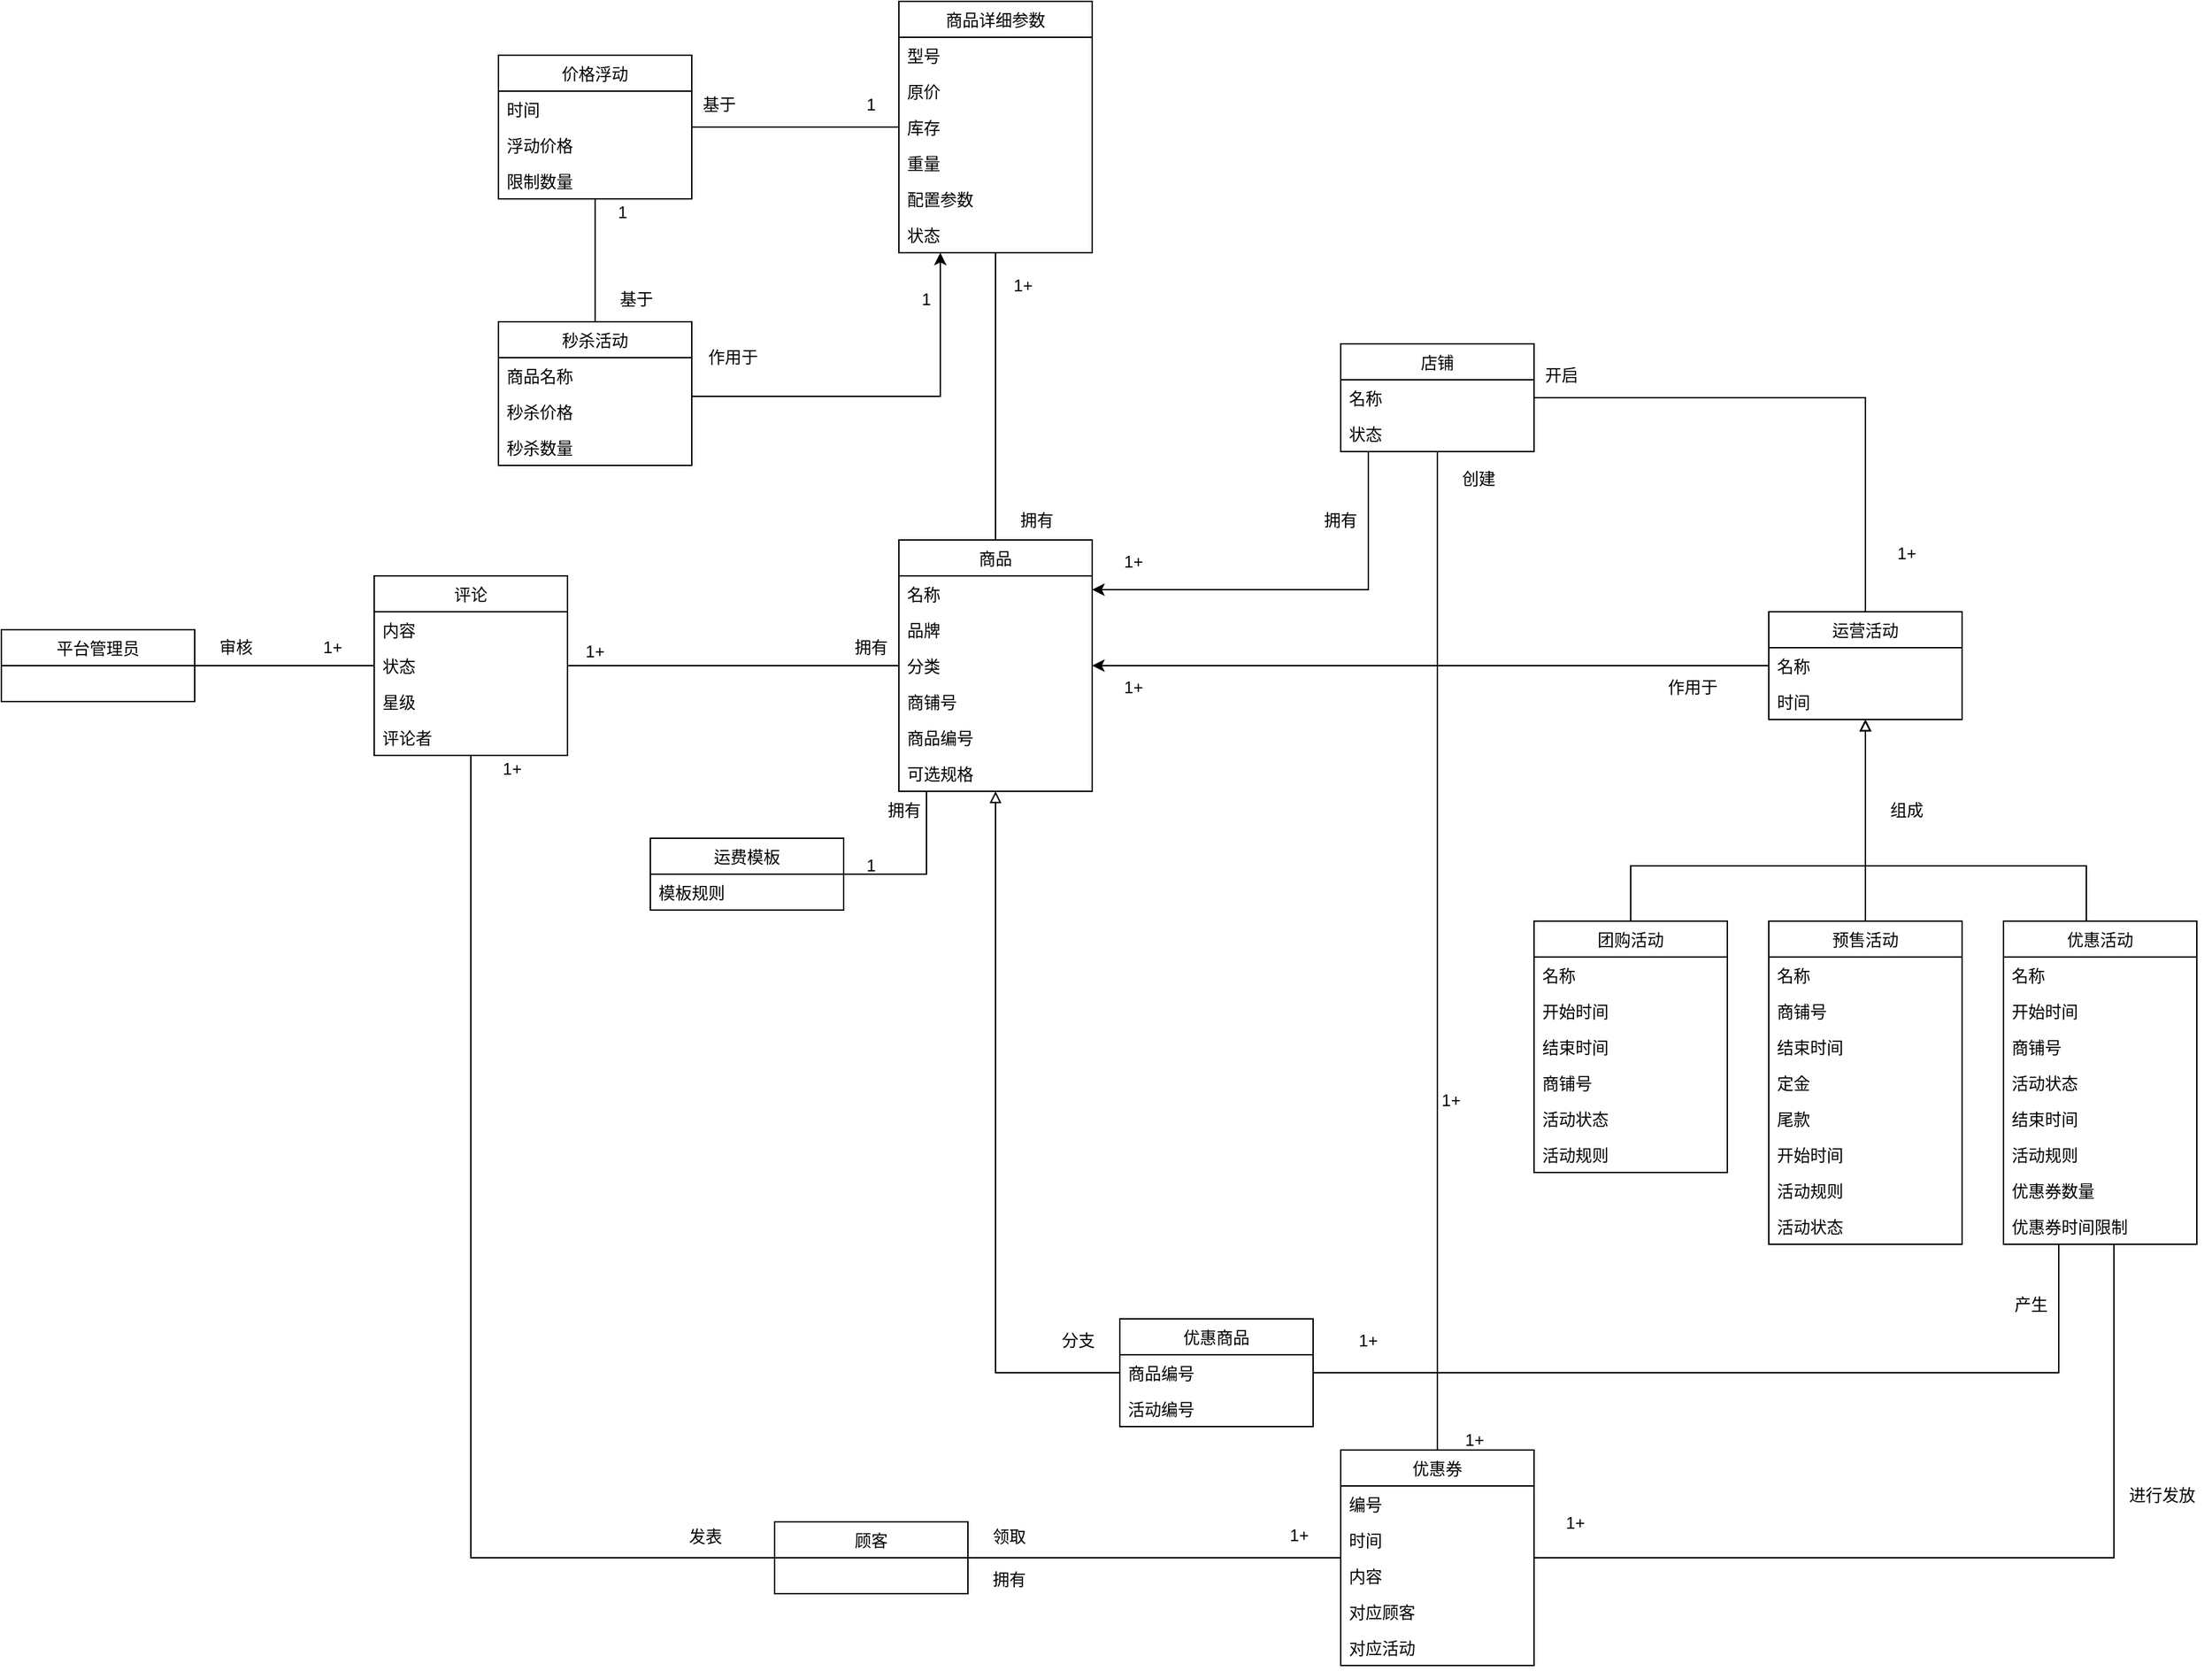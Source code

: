 <mxfile version="13.8.3" type="github">
  <diagram id="Hyj7W4tMx-UMT6bBvANF" name="Page-1">
    <mxGraphModel dx="1865" dy="1756" grid="1" gridSize="10" guides="1" tooltips="1" connect="1" arrows="1" fold="1" page="1" pageScale="1" pageWidth="827" pageHeight="1169" math="0" shadow="0">
      <root>
        <mxCell id="0" />
        <mxCell id="1" parent="0" />
        <mxCell id="1HhaxdWEDjV4tPeJ2EbO-12" style="edgeStyle=orthogonalEdgeStyle;rounded=0;orthogonalLoop=1;jettySize=auto;html=1;endArrow=none;endFill=0;" parent="1" source="1HhaxdWEDjV4tPeJ2EbO-1" target="1HhaxdWEDjV4tPeJ2EbO-7" edge="1">
          <mxGeometry relative="1" as="geometry" />
        </mxCell>
        <mxCell id="1HhaxdWEDjV4tPeJ2EbO-29" style="edgeStyle=orthogonalEdgeStyle;rounded=0;orthogonalLoop=1;jettySize=auto;html=1;endArrow=none;endFill=0;" parent="1" source="1HhaxdWEDjV4tPeJ2EbO-1" target="1HhaxdWEDjV4tPeJ2EbO-24" edge="1">
          <mxGeometry relative="1" as="geometry" />
        </mxCell>
        <mxCell id="1HhaxdWEDjV4tPeJ2EbO-1" value="商品" style="swimlane;fontStyle=0;childLayout=stackLayout;horizontal=1;startSize=26;fillColor=none;horizontalStack=0;resizeParent=1;resizeParentMax=0;resizeLast=0;collapsible=1;marginBottom=0;" parent="1" vertex="1">
          <mxGeometry x="390" y="264" width="140" height="182" as="geometry" />
        </mxCell>
        <mxCell id="1HhaxdWEDjV4tPeJ2EbO-2" value="名称" style="text;strokeColor=none;fillColor=none;align=left;verticalAlign=top;spacingLeft=4;spacingRight=4;overflow=hidden;rotatable=0;points=[[0,0.5],[1,0.5]];portConstraint=eastwest;" parent="1HhaxdWEDjV4tPeJ2EbO-1" vertex="1">
          <mxGeometry y="26" width="140" height="26" as="geometry" />
        </mxCell>
        <mxCell id="1HhaxdWEDjV4tPeJ2EbO-3" value="品牌" style="text;strokeColor=none;fillColor=none;align=left;verticalAlign=top;spacingLeft=4;spacingRight=4;overflow=hidden;rotatable=0;points=[[0,0.5],[1,0.5]];portConstraint=eastwest;" parent="1HhaxdWEDjV4tPeJ2EbO-1" vertex="1">
          <mxGeometry y="52" width="140" height="26" as="geometry" />
        </mxCell>
        <mxCell id="1HhaxdWEDjV4tPeJ2EbO-4" value="分类" style="text;strokeColor=none;fillColor=none;align=left;verticalAlign=top;spacingLeft=4;spacingRight=4;overflow=hidden;rotatable=0;points=[[0,0.5],[1,0.5]];portConstraint=eastwest;" parent="1HhaxdWEDjV4tPeJ2EbO-1" vertex="1">
          <mxGeometry y="78" width="140" height="26" as="geometry" />
        </mxCell>
        <mxCell id="1HhaxdWEDjV4tPeJ2EbO-5" value="商铺号" style="text;strokeColor=none;fillColor=none;align=left;verticalAlign=top;spacingLeft=4;spacingRight=4;overflow=hidden;rotatable=0;points=[[0,0.5],[1,0.5]];portConstraint=eastwest;" parent="1HhaxdWEDjV4tPeJ2EbO-1" vertex="1">
          <mxGeometry y="104" width="140" height="26" as="geometry" />
        </mxCell>
        <mxCell id="l0X0BXOzJNCWwiNawvcR-4" value="商品编号" style="text;strokeColor=none;fillColor=none;align=left;verticalAlign=top;spacingLeft=4;spacingRight=4;overflow=hidden;rotatable=0;points=[[0,0.5],[1,0.5]];portConstraint=eastwest;" vertex="1" parent="1HhaxdWEDjV4tPeJ2EbO-1">
          <mxGeometry y="130" width="140" height="26" as="geometry" />
        </mxCell>
        <mxCell id="l0X0BXOzJNCWwiNawvcR-5" value="可选规格" style="text;strokeColor=none;fillColor=none;align=left;verticalAlign=top;spacingLeft=4;spacingRight=4;overflow=hidden;rotatable=0;points=[[0,0.5],[1,0.5]];portConstraint=eastwest;" vertex="1" parent="1HhaxdWEDjV4tPeJ2EbO-1">
          <mxGeometry y="156" width="140" height="26" as="geometry" />
        </mxCell>
        <mxCell id="1HhaxdWEDjV4tPeJ2EbO-7" value="商品详细参数" style="swimlane;fontStyle=0;childLayout=stackLayout;horizontal=1;startSize=26;fillColor=none;horizontalStack=0;resizeParent=1;resizeParentMax=0;resizeLast=0;collapsible=1;marginBottom=0;" parent="1" vertex="1">
          <mxGeometry x="390" y="-126" width="140" height="182" as="geometry" />
        </mxCell>
        <mxCell id="1HhaxdWEDjV4tPeJ2EbO-8" value="型号" style="text;strokeColor=none;fillColor=none;align=left;verticalAlign=top;spacingLeft=4;spacingRight=4;overflow=hidden;rotatable=0;points=[[0,0.5],[1,0.5]];portConstraint=eastwest;" parent="1HhaxdWEDjV4tPeJ2EbO-7" vertex="1">
          <mxGeometry y="26" width="140" height="26" as="geometry" />
        </mxCell>
        <mxCell id="1HhaxdWEDjV4tPeJ2EbO-9" value="原价" style="text;strokeColor=none;fillColor=none;align=left;verticalAlign=top;spacingLeft=4;spacingRight=4;overflow=hidden;rotatable=0;points=[[0,0.5],[1,0.5]];portConstraint=eastwest;" parent="1HhaxdWEDjV4tPeJ2EbO-7" vertex="1">
          <mxGeometry y="52" width="140" height="26" as="geometry" />
        </mxCell>
        <mxCell id="1HhaxdWEDjV4tPeJ2EbO-10" value="库存" style="text;strokeColor=none;fillColor=none;align=left;verticalAlign=top;spacingLeft=4;spacingRight=4;overflow=hidden;rotatable=0;points=[[0,0.5],[1,0.5]];portConstraint=eastwest;" parent="1HhaxdWEDjV4tPeJ2EbO-7" vertex="1">
          <mxGeometry y="78" width="140" height="26" as="geometry" />
        </mxCell>
        <mxCell id="1HhaxdWEDjV4tPeJ2EbO-11" value="重量" style="text;strokeColor=none;fillColor=none;align=left;verticalAlign=top;spacingLeft=4;spacingRight=4;overflow=hidden;rotatable=0;points=[[0,0.5],[1,0.5]];portConstraint=eastwest;" parent="1HhaxdWEDjV4tPeJ2EbO-7" vertex="1">
          <mxGeometry y="104" width="140" height="26" as="geometry" />
        </mxCell>
        <mxCell id="l0X0BXOzJNCWwiNawvcR-42" value="配置参数" style="text;strokeColor=none;fillColor=none;align=left;verticalAlign=top;spacingLeft=4;spacingRight=4;overflow=hidden;rotatable=0;points=[[0,0.5],[1,0.5]];portConstraint=eastwest;" vertex="1" parent="1HhaxdWEDjV4tPeJ2EbO-7">
          <mxGeometry y="130" width="140" height="26" as="geometry" />
        </mxCell>
        <mxCell id="l0X0BXOzJNCWwiNawvcR-44" value="状态" style="text;strokeColor=none;fillColor=none;align=left;verticalAlign=top;spacingLeft=4;spacingRight=4;overflow=hidden;rotatable=0;points=[[0,0.5],[1,0.5]];portConstraint=eastwest;" vertex="1" parent="1HhaxdWEDjV4tPeJ2EbO-7">
          <mxGeometry y="156" width="140" height="26" as="geometry" />
        </mxCell>
        <mxCell id="1HhaxdWEDjV4tPeJ2EbO-14" value="1+" style="text;html=1;strokeColor=none;fillColor=none;align=center;verticalAlign=middle;whiteSpace=wrap;rounded=0;" parent="1" vertex="1">
          <mxGeometry x="460" y="70" width="40" height="20" as="geometry" />
        </mxCell>
        <mxCell id="1HhaxdWEDjV4tPeJ2EbO-15" value="拥有" style="text;html=1;strokeColor=none;fillColor=none;align=center;verticalAlign=middle;whiteSpace=wrap;rounded=0;" parent="1" vertex="1">
          <mxGeometry x="470" y="240" width="40" height="20" as="geometry" />
        </mxCell>
        <mxCell id="1HhaxdWEDjV4tPeJ2EbO-40" style="edgeStyle=orthogonalEdgeStyle;rounded=0;orthogonalLoop=1;jettySize=auto;html=1;endArrow=none;endFill=0;" parent="1" source="1HhaxdWEDjV4tPeJ2EbO-17" target="1HhaxdWEDjV4tPeJ2EbO-36" edge="1">
          <mxGeometry relative="1" as="geometry" />
        </mxCell>
        <mxCell id="1HhaxdWEDjV4tPeJ2EbO-96" style="edgeStyle=orthogonalEdgeStyle;rounded=0;orthogonalLoop=1;jettySize=auto;html=1;startArrow=none;startFill=0;endArrow=none;endFill=0;" parent="1" source="1HhaxdWEDjV4tPeJ2EbO-17" target="1HhaxdWEDjV4tPeJ2EbO-88" edge="1">
          <mxGeometry relative="1" as="geometry" />
        </mxCell>
        <mxCell id="l0X0BXOzJNCWwiNawvcR-7" style="edgeStyle=orthogonalEdgeStyle;rounded=0;orthogonalLoop=1;jettySize=auto;html=1;" edge="1" parent="1" source="1HhaxdWEDjV4tPeJ2EbO-17" target="1HhaxdWEDjV4tPeJ2EbO-1">
          <mxGeometry relative="1" as="geometry">
            <Array as="points">
              <mxPoint x="730" y="300" />
            </Array>
          </mxGeometry>
        </mxCell>
        <mxCell id="1HhaxdWEDjV4tPeJ2EbO-17" value="店铺" style="swimlane;fontStyle=0;childLayout=stackLayout;horizontal=1;startSize=26;fillColor=none;horizontalStack=0;resizeParent=1;resizeParentMax=0;resizeLast=0;collapsible=1;marginBottom=0;" parent="1" vertex="1">
          <mxGeometry x="710" y="122" width="140" height="78" as="geometry" />
        </mxCell>
        <mxCell id="1HhaxdWEDjV4tPeJ2EbO-46" value="名称" style="text;strokeColor=none;fillColor=none;align=left;verticalAlign=top;spacingLeft=4;spacingRight=4;overflow=hidden;rotatable=0;points=[[0,0.5],[1,0.5]];portConstraint=eastwest;" parent="1HhaxdWEDjV4tPeJ2EbO-17" vertex="1">
          <mxGeometry y="26" width="140" height="26" as="geometry" />
        </mxCell>
        <mxCell id="1HhaxdWEDjV4tPeJ2EbO-19" value="状态" style="text;strokeColor=none;fillColor=none;align=left;verticalAlign=top;spacingLeft=4;spacingRight=4;overflow=hidden;rotatable=0;points=[[0,0.5],[1,0.5]];portConstraint=eastwest;" parent="1HhaxdWEDjV4tPeJ2EbO-17" vertex="1">
          <mxGeometry y="52" width="140" height="26" as="geometry" />
        </mxCell>
        <mxCell id="1HhaxdWEDjV4tPeJ2EbO-22" value="1+" style="text;html=1;strokeColor=none;fillColor=none;align=center;verticalAlign=middle;whiteSpace=wrap;rounded=0;" parent="1" vertex="1">
          <mxGeometry x="540" y="270" width="40" height="20" as="geometry" />
        </mxCell>
        <mxCell id="1HhaxdWEDjV4tPeJ2EbO-23" value="拥有" style="text;html=1;strokeColor=none;fillColor=none;align=center;verticalAlign=middle;whiteSpace=wrap;rounded=0;" parent="1" vertex="1">
          <mxGeometry x="690" y="240" width="40" height="20" as="geometry" />
        </mxCell>
        <mxCell id="1HhaxdWEDjV4tPeJ2EbO-24" value="评论" style="swimlane;fontStyle=0;childLayout=stackLayout;horizontal=1;startSize=26;fillColor=none;horizontalStack=0;resizeParent=1;resizeParentMax=0;resizeLast=0;collapsible=1;marginBottom=0;" parent="1" vertex="1">
          <mxGeometry x="10" y="290" width="140" height="130" as="geometry" />
        </mxCell>
        <mxCell id="1HhaxdWEDjV4tPeJ2EbO-25" value="内容" style="text;strokeColor=none;fillColor=none;align=left;verticalAlign=top;spacingLeft=4;spacingRight=4;overflow=hidden;rotatable=0;points=[[0,0.5],[1,0.5]];portConstraint=eastwest;" parent="1HhaxdWEDjV4tPeJ2EbO-24" vertex="1">
          <mxGeometry y="26" width="140" height="26" as="geometry" />
        </mxCell>
        <mxCell id="1HhaxdWEDjV4tPeJ2EbO-26" value="状态" style="text;strokeColor=none;fillColor=none;align=left;verticalAlign=top;spacingLeft=4;spacingRight=4;overflow=hidden;rotatable=0;points=[[0,0.5],[1,0.5]];portConstraint=eastwest;" parent="1HhaxdWEDjV4tPeJ2EbO-24" vertex="1">
          <mxGeometry y="52" width="140" height="26" as="geometry" />
        </mxCell>
        <mxCell id="l0X0BXOzJNCWwiNawvcR-2" value="星级" style="text;strokeColor=none;fillColor=none;align=left;verticalAlign=top;spacingLeft=4;spacingRight=4;overflow=hidden;rotatable=0;points=[[0,0.5],[1,0.5]];portConstraint=eastwest;" vertex="1" parent="1HhaxdWEDjV4tPeJ2EbO-24">
          <mxGeometry y="78" width="140" height="26" as="geometry" />
        </mxCell>
        <mxCell id="1HhaxdWEDjV4tPeJ2EbO-27" value="评论者" style="text;strokeColor=none;fillColor=none;align=left;verticalAlign=top;spacingLeft=4;spacingRight=4;overflow=hidden;rotatable=0;points=[[0,0.5],[1,0.5]];portConstraint=eastwest;" parent="1HhaxdWEDjV4tPeJ2EbO-24" vertex="1">
          <mxGeometry y="104" width="140" height="26" as="geometry" />
        </mxCell>
        <mxCell id="1HhaxdWEDjV4tPeJ2EbO-30" value="1+" style="text;html=1;strokeColor=none;fillColor=none;align=center;verticalAlign=middle;whiteSpace=wrap;rounded=0;" parent="1" vertex="1">
          <mxGeometry x="150" y="335" width="40" height="20" as="geometry" />
        </mxCell>
        <mxCell id="1HhaxdWEDjV4tPeJ2EbO-31" value="拥有" style="text;html=1;strokeColor=none;fillColor=none;align=center;verticalAlign=middle;whiteSpace=wrap;rounded=0;" parent="1" vertex="1">
          <mxGeometry x="350" y="332" width="40" height="20" as="geometry" />
        </mxCell>
        <mxCell id="1HhaxdWEDjV4tPeJ2EbO-66" style="edgeStyle=orthogonalEdgeStyle;rounded=0;orthogonalLoop=1;jettySize=auto;html=1;startArrow=none;startFill=0;endArrow=none;endFill=0;" parent="1" source="1HhaxdWEDjV4tPeJ2EbO-32" target="1HhaxdWEDjV4tPeJ2EbO-7" edge="1">
          <mxGeometry relative="1" as="geometry" />
        </mxCell>
        <mxCell id="1HhaxdWEDjV4tPeJ2EbO-32" value="价格浮动" style="swimlane;fontStyle=0;childLayout=stackLayout;horizontal=1;startSize=26;fillColor=none;horizontalStack=0;resizeParent=1;resizeParentMax=0;resizeLast=0;collapsible=1;marginBottom=0;" parent="1" vertex="1">
          <mxGeometry x="100" y="-87" width="140" height="104" as="geometry" />
        </mxCell>
        <mxCell id="1HhaxdWEDjV4tPeJ2EbO-33" value="时间" style="text;strokeColor=none;fillColor=none;align=left;verticalAlign=top;spacingLeft=4;spacingRight=4;overflow=hidden;rotatable=0;points=[[0,0.5],[1,0.5]];portConstraint=eastwest;" parent="1HhaxdWEDjV4tPeJ2EbO-32" vertex="1">
          <mxGeometry y="26" width="140" height="26" as="geometry" />
        </mxCell>
        <mxCell id="1HhaxdWEDjV4tPeJ2EbO-34" value="浮动价格" style="text;strokeColor=none;fillColor=none;align=left;verticalAlign=top;spacingLeft=4;spacingRight=4;overflow=hidden;rotatable=0;points=[[0,0.5],[1,0.5]];portConstraint=eastwest;" parent="1HhaxdWEDjV4tPeJ2EbO-32" vertex="1">
          <mxGeometry y="52" width="140" height="26" as="geometry" />
        </mxCell>
        <mxCell id="1HhaxdWEDjV4tPeJ2EbO-35" value="限制数量" style="text;strokeColor=none;fillColor=none;align=left;verticalAlign=top;spacingLeft=4;spacingRight=4;overflow=hidden;rotatable=0;points=[[0,0.5],[1,0.5]];portConstraint=eastwest;" parent="1HhaxdWEDjV4tPeJ2EbO-32" vertex="1">
          <mxGeometry y="78" width="140" height="26" as="geometry" />
        </mxCell>
        <mxCell id="l0X0BXOzJNCWwiNawvcR-10" style="edgeStyle=orthogonalEdgeStyle;rounded=0;orthogonalLoop=1;jettySize=auto;html=1;" edge="1" parent="1" source="1HhaxdWEDjV4tPeJ2EbO-36" target="1HhaxdWEDjV4tPeJ2EbO-1">
          <mxGeometry relative="1" as="geometry" />
        </mxCell>
        <mxCell id="1HhaxdWEDjV4tPeJ2EbO-36" value="运营活动" style="swimlane;fontStyle=0;childLayout=stackLayout;horizontal=1;startSize=26;fillColor=none;horizontalStack=0;resizeParent=1;resizeParentMax=0;resizeLast=0;collapsible=1;marginBottom=0;" parent="1" vertex="1">
          <mxGeometry x="1020" y="316" width="140" height="78" as="geometry" />
        </mxCell>
        <mxCell id="1HhaxdWEDjV4tPeJ2EbO-47" value="名称" style="text;strokeColor=none;fillColor=none;align=left;verticalAlign=top;spacingLeft=4;spacingRight=4;overflow=hidden;rotatable=0;points=[[0,0.5],[1,0.5]];portConstraint=eastwest;" parent="1HhaxdWEDjV4tPeJ2EbO-36" vertex="1">
          <mxGeometry y="26" width="140" height="26" as="geometry" />
        </mxCell>
        <mxCell id="1HhaxdWEDjV4tPeJ2EbO-18" value="时间" style="text;strokeColor=none;fillColor=none;align=left;verticalAlign=top;spacingLeft=4;spacingRight=4;overflow=hidden;rotatable=0;points=[[0,0.5],[1,0.5]];portConstraint=eastwest;" parent="1HhaxdWEDjV4tPeJ2EbO-36" vertex="1">
          <mxGeometry y="52" width="140" height="26" as="geometry" />
        </mxCell>
        <mxCell id="1HhaxdWEDjV4tPeJ2EbO-41" value="1+" style="text;html=1;strokeColor=none;fillColor=none;align=center;verticalAlign=middle;whiteSpace=wrap;rounded=0;" parent="1" vertex="1">
          <mxGeometry x="1100" y="264" width="40" height="20" as="geometry" />
        </mxCell>
        <mxCell id="1HhaxdWEDjV4tPeJ2EbO-42" value="开启" style="text;html=1;strokeColor=none;fillColor=none;align=center;verticalAlign=middle;whiteSpace=wrap;rounded=0;" parent="1" vertex="1">
          <mxGeometry x="850" y="135" width="40" height="20" as="geometry" />
        </mxCell>
        <mxCell id="1HhaxdWEDjV4tPeJ2EbO-52" style="edgeStyle=orthogonalEdgeStyle;rounded=0;orthogonalLoop=1;jettySize=auto;html=1;endArrow=block;endFill=0;startArrow=none;startFill=0;" parent="1" source="1HhaxdWEDjV4tPeJ2EbO-48" target="1HhaxdWEDjV4tPeJ2EbO-36" edge="1">
          <mxGeometry relative="1" as="geometry">
            <Array as="points">
              <mxPoint x="920" y="500" />
              <mxPoint x="1090" y="500" />
            </Array>
          </mxGeometry>
        </mxCell>
        <mxCell id="1HhaxdWEDjV4tPeJ2EbO-48" value="团购活动" style="swimlane;fontStyle=0;childLayout=stackLayout;horizontal=1;startSize=26;fillColor=none;horizontalStack=0;resizeParent=1;resizeParentMax=0;resizeLast=0;collapsible=1;marginBottom=0;" parent="1" vertex="1">
          <mxGeometry x="850" y="540" width="140" height="182" as="geometry" />
        </mxCell>
        <mxCell id="1HhaxdWEDjV4tPeJ2EbO-50" value="名称" style="text;strokeColor=none;fillColor=none;align=left;verticalAlign=top;spacingLeft=4;spacingRight=4;overflow=hidden;rotatable=0;points=[[0,0.5],[1,0.5]];portConstraint=eastwest;" parent="1HhaxdWEDjV4tPeJ2EbO-48" vertex="1">
          <mxGeometry y="26" width="140" height="26" as="geometry" />
        </mxCell>
        <mxCell id="1HhaxdWEDjV4tPeJ2EbO-49" value="开始时间" style="text;strokeColor=none;fillColor=none;align=left;verticalAlign=top;spacingLeft=4;spacingRight=4;overflow=hidden;rotatable=0;points=[[0,0.5],[1,0.5]];portConstraint=eastwest;" parent="1HhaxdWEDjV4tPeJ2EbO-48" vertex="1">
          <mxGeometry y="52" width="140" height="26" as="geometry" />
        </mxCell>
        <mxCell id="l0X0BXOzJNCWwiNawvcR-11" value="结束时间" style="text;strokeColor=none;fillColor=none;align=left;verticalAlign=top;spacingLeft=4;spacingRight=4;overflow=hidden;rotatable=0;points=[[0,0.5],[1,0.5]];portConstraint=eastwest;" vertex="1" parent="1HhaxdWEDjV4tPeJ2EbO-48">
          <mxGeometry y="78" width="140" height="26" as="geometry" />
        </mxCell>
        <mxCell id="l0X0BXOzJNCWwiNawvcR-12" value="商铺号" style="text;strokeColor=none;fillColor=none;align=left;verticalAlign=top;spacingLeft=4;spacingRight=4;overflow=hidden;rotatable=0;points=[[0,0.5],[1,0.5]];portConstraint=eastwest;" vertex="1" parent="1HhaxdWEDjV4tPeJ2EbO-48">
          <mxGeometry y="104" width="140" height="26" as="geometry" />
        </mxCell>
        <mxCell id="l0X0BXOzJNCWwiNawvcR-33" value="活动状态" style="text;strokeColor=none;fillColor=none;align=left;verticalAlign=top;spacingLeft=4;spacingRight=4;overflow=hidden;rotatable=0;points=[[0,0.5],[1,0.5]];portConstraint=eastwest;" vertex="1" parent="1HhaxdWEDjV4tPeJ2EbO-48">
          <mxGeometry y="130" width="140" height="26" as="geometry" />
        </mxCell>
        <mxCell id="l0X0BXOzJNCWwiNawvcR-37" value="活动规则" style="text;strokeColor=none;fillColor=none;align=left;verticalAlign=top;spacingLeft=4;spacingRight=4;overflow=hidden;rotatable=0;points=[[0,0.5],[1,0.5]];portConstraint=eastwest;" vertex="1" parent="1HhaxdWEDjV4tPeJ2EbO-48">
          <mxGeometry y="156" width="140" height="26" as="geometry" />
        </mxCell>
        <mxCell id="1HhaxdWEDjV4tPeJ2EbO-59" style="edgeStyle=orthogonalEdgeStyle;rounded=0;orthogonalLoop=1;jettySize=auto;html=1;startArrow=none;startFill=0;endArrow=block;endFill=0;" parent="1" source="1HhaxdWEDjV4tPeJ2EbO-53" target="1HhaxdWEDjV4tPeJ2EbO-36" edge="1">
          <mxGeometry relative="1" as="geometry" />
        </mxCell>
        <mxCell id="1HhaxdWEDjV4tPeJ2EbO-53" value="预售活动" style="swimlane;fontStyle=0;childLayout=stackLayout;horizontal=1;startSize=26;fillColor=none;horizontalStack=0;resizeParent=1;resizeParentMax=0;resizeLast=0;collapsible=1;marginBottom=0;" parent="1" vertex="1">
          <mxGeometry x="1020" y="540" width="140" height="234" as="geometry" />
        </mxCell>
        <mxCell id="1HhaxdWEDjV4tPeJ2EbO-54" value="名称" style="text;strokeColor=none;fillColor=none;align=left;verticalAlign=top;spacingLeft=4;spacingRight=4;overflow=hidden;rotatable=0;points=[[0,0.5],[1,0.5]];portConstraint=eastwest;" parent="1HhaxdWEDjV4tPeJ2EbO-53" vertex="1">
          <mxGeometry y="26" width="140" height="26" as="geometry" />
        </mxCell>
        <mxCell id="l0X0BXOzJNCWwiNawvcR-25" value="商铺号" style="text;strokeColor=none;fillColor=none;align=left;verticalAlign=top;spacingLeft=4;spacingRight=4;overflow=hidden;rotatable=0;points=[[0,0.5],[1,0.5]];portConstraint=eastwest;" vertex="1" parent="1HhaxdWEDjV4tPeJ2EbO-53">
          <mxGeometry y="52" width="140" height="26" as="geometry" />
        </mxCell>
        <mxCell id="l0X0BXOzJNCWwiNawvcR-24" value="结束时间" style="text;strokeColor=none;fillColor=none;align=left;verticalAlign=top;spacingLeft=4;spacingRight=4;overflow=hidden;rotatable=0;points=[[0,0.5],[1,0.5]];portConstraint=eastwest;" vertex="1" parent="1HhaxdWEDjV4tPeJ2EbO-53">
          <mxGeometry y="78" width="140" height="26" as="geometry" />
        </mxCell>
        <mxCell id="l0X0BXOzJNCWwiNawvcR-58" value="定金" style="text;strokeColor=none;fillColor=none;align=left;verticalAlign=top;spacingLeft=4;spacingRight=4;overflow=hidden;rotatable=0;points=[[0,0.5],[1,0.5]];portConstraint=eastwest;" vertex="1" parent="1HhaxdWEDjV4tPeJ2EbO-53">
          <mxGeometry y="104" width="140" height="26" as="geometry" />
        </mxCell>
        <mxCell id="l0X0BXOzJNCWwiNawvcR-62" value="尾款" style="text;strokeColor=none;fillColor=none;align=left;verticalAlign=top;spacingLeft=4;spacingRight=4;overflow=hidden;rotatable=0;points=[[0,0.5],[1,0.5]];portConstraint=eastwest;" vertex="1" parent="1HhaxdWEDjV4tPeJ2EbO-53">
          <mxGeometry y="130" width="140" height="26" as="geometry" />
        </mxCell>
        <mxCell id="l0X0BXOzJNCWwiNawvcR-23" value="开始时间" style="text;strokeColor=none;fillColor=none;align=left;verticalAlign=top;spacingLeft=4;spacingRight=4;overflow=hidden;rotatable=0;points=[[0,0.5],[1,0.5]];portConstraint=eastwest;" vertex="1" parent="1HhaxdWEDjV4tPeJ2EbO-53">
          <mxGeometry y="156" width="140" height="26" as="geometry" />
        </mxCell>
        <mxCell id="l0X0BXOzJNCWwiNawvcR-39" value="活动规则" style="text;strokeColor=none;fillColor=none;align=left;verticalAlign=top;spacingLeft=4;spacingRight=4;overflow=hidden;rotatable=0;points=[[0,0.5],[1,0.5]];portConstraint=eastwest;" vertex="1" parent="1HhaxdWEDjV4tPeJ2EbO-53">
          <mxGeometry y="182" width="140" height="26" as="geometry" />
        </mxCell>
        <mxCell id="l0X0BXOzJNCWwiNawvcR-31" value="活动状态" style="text;strokeColor=none;fillColor=none;align=left;verticalAlign=top;spacingLeft=4;spacingRight=4;overflow=hidden;rotatable=0;points=[[0,0.5],[1,0.5]];portConstraint=eastwest;" vertex="1" parent="1HhaxdWEDjV4tPeJ2EbO-53">
          <mxGeometry y="208" width="140" height="26" as="geometry" />
        </mxCell>
        <mxCell id="1HhaxdWEDjV4tPeJ2EbO-60" style="edgeStyle=orthogonalEdgeStyle;rounded=0;orthogonalLoop=1;jettySize=auto;html=1;startArrow=none;startFill=0;endArrow=block;endFill=0;" parent="1" source="1HhaxdWEDjV4tPeJ2EbO-56" target="1HhaxdWEDjV4tPeJ2EbO-36" edge="1">
          <mxGeometry relative="1" as="geometry">
            <Array as="points">
              <mxPoint x="1250" y="500" />
              <mxPoint x="1090" y="500" />
            </Array>
          </mxGeometry>
        </mxCell>
        <mxCell id="l0X0BXOzJNCWwiNawvcR-53" style="edgeStyle=orthogonalEdgeStyle;rounded=0;orthogonalLoop=1;jettySize=auto;html=1;endArrow=none;endFill=0;startArrow=none;startFill=0;" edge="1" parent="1" source="1HhaxdWEDjV4tPeJ2EbO-56" target="l0X0BXOzJNCWwiNawvcR-45">
          <mxGeometry relative="1" as="geometry">
            <Array as="points">
              <mxPoint x="1230" y="867" />
            </Array>
          </mxGeometry>
        </mxCell>
        <mxCell id="l0X0BXOzJNCWwiNawvcR-59" style="edgeStyle=orthogonalEdgeStyle;rounded=0;orthogonalLoop=1;jettySize=auto;html=1;startArrow=none;startFill=0;endArrow=none;endFill=0;" edge="1" parent="1" source="1HhaxdWEDjV4tPeJ2EbO-56" target="1HhaxdWEDjV4tPeJ2EbO-88">
          <mxGeometry relative="1" as="geometry">
            <Array as="points">
              <mxPoint x="1270" y="1001" />
            </Array>
          </mxGeometry>
        </mxCell>
        <mxCell id="1HhaxdWEDjV4tPeJ2EbO-56" value="优惠活动" style="swimlane;fontStyle=0;childLayout=stackLayout;horizontal=1;startSize=26;fillColor=none;horizontalStack=0;resizeParent=1;resizeParentMax=0;resizeLast=0;collapsible=1;marginBottom=0;" parent="1" vertex="1">
          <mxGeometry x="1190" y="540" width="140" height="234" as="geometry" />
        </mxCell>
        <mxCell id="1HhaxdWEDjV4tPeJ2EbO-57" value="名称" style="text;strokeColor=none;fillColor=none;align=left;verticalAlign=top;spacingLeft=4;spacingRight=4;overflow=hidden;rotatable=0;points=[[0,0.5],[1,0.5]];portConstraint=eastwest;" parent="1HhaxdWEDjV4tPeJ2EbO-56" vertex="1">
          <mxGeometry y="26" width="140" height="26" as="geometry" />
        </mxCell>
        <mxCell id="l0X0BXOzJNCWwiNawvcR-26" value="开始时间" style="text;strokeColor=none;fillColor=none;align=left;verticalAlign=top;spacingLeft=4;spacingRight=4;overflow=hidden;rotatable=0;points=[[0,0.5],[1,0.5]];portConstraint=eastwest;" vertex="1" parent="1HhaxdWEDjV4tPeJ2EbO-56">
          <mxGeometry y="52" width="140" height="26" as="geometry" />
        </mxCell>
        <mxCell id="l0X0BXOzJNCWwiNawvcR-28" value="商铺号" style="text;strokeColor=none;fillColor=none;align=left;verticalAlign=top;spacingLeft=4;spacingRight=4;overflow=hidden;rotatable=0;points=[[0,0.5],[1,0.5]];portConstraint=eastwest;" vertex="1" parent="1HhaxdWEDjV4tPeJ2EbO-56">
          <mxGeometry y="78" width="140" height="26" as="geometry" />
        </mxCell>
        <mxCell id="l0X0BXOzJNCWwiNawvcR-34" value="活动状态" style="text;strokeColor=none;fillColor=none;align=left;verticalAlign=top;spacingLeft=4;spacingRight=4;overflow=hidden;rotatable=0;points=[[0,0.5],[1,0.5]];portConstraint=eastwest;" vertex="1" parent="1HhaxdWEDjV4tPeJ2EbO-56">
          <mxGeometry y="104" width="140" height="26" as="geometry" />
        </mxCell>
        <mxCell id="l0X0BXOzJNCWwiNawvcR-27" value="结束时间" style="text;strokeColor=none;fillColor=none;align=left;verticalAlign=top;spacingLeft=4;spacingRight=4;overflow=hidden;rotatable=0;points=[[0,0.5],[1,0.5]];portConstraint=eastwest;" vertex="1" parent="1HhaxdWEDjV4tPeJ2EbO-56">
          <mxGeometry y="130" width="140" height="26" as="geometry" />
        </mxCell>
        <mxCell id="l0X0BXOzJNCWwiNawvcR-38" value="活动规则" style="text;strokeColor=none;fillColor=none;align=left;verticalAlign=top;spacingLeft=4;spacingRight=4;overflow=hidden;rotatable=0;points=[[0,0.5],[1,0.5]];portConstraint=eastwest;" vertex="1" parent="1HhaxdWEDjV4tPeJ2EbO-56">
          <mxGeometry y="156" width="140" height="26" as="geometry" />
        </mxCell>
        <mxCell id="l0X0BXOzJNCWwiNawvcR-35" value="优惠券数量" style="text;strokeColor=none;fillColor=none;align=left;verticalAlign=top;spacingLeft=4;spacingRight=4;overflow=hidden;rotatable=0;points=[[0,0.5],[1,0.5]];portConstraint=eastwest;" vertex="1" parent="1HhaxdWEDjV4tPeJ2EbO-56">
          <mxGeometry y="182" width="140" height="26" as="geometry" />
        </mxCell>
        <mxCell id="l0X0BXOzJNCWwiNawvcR-36" value="优惠券时间限制" style="text;strokeColor=none;fillColor=none;align=left;verticalAlign=top;spacingLeft=4;spacingRight=4;overflow=hidden;rotatable=0;points=[[0,0.5],[1,0.5]];portConstraint=eastwest;" vertex="1" parent="1HhaxdWEDjV4tPeJ2EbO-56">
          <mxGeometry y="208" width="140" height="26" as="geometry" />
        </mxCell>
        <mxCell id="1HhaxdWEDjV4tPeJ2EbO-62" value="组成" style="text;html=1;strokeColor=none;fillColor=none;align=center;verticalAlign=middle;whiteSpace=wrap;rounded=0;" parent="1" vertex="1">
          <mxGeometry x="1100" y="450" width="40" height="20" as="geometry" />
        </mxCell>
        <mxCell id="1HhaxdWEDjV4tPeJ2EbO-64" value="1+" style="text;html=1;strokeColor=none;fillColor=none;align=center;verticalAlign=middle;whiteSpace=wrap;rounded=0;" parent="1" vertex="1">
          <mxGeometry x="540" y="361" width="40" height="20" as="geometry" />
        </mxCell>
        <mxCell id="1HhaxdWEDjV4tPeJ2EbO-65" value="作用于" style="text;html=1;strokeColor=none;fillColor=none;align=center;verticalAlign=middle;whiteSpace=wrap;rounded=0;" parent="1" vertex="1">
          <mxGeometry x="940" y="361" width="50" height="20" as="geometry" />
        </mxCell>
        <mxCell id="1HhaxdWEDjV4tPeJ2EbO-67" value="1" style="text;html=1;strokeColor=none;fillColor=none;align=center;verticalAlign=middle;whiteSpace=wrap;rounded=0;" parent="1" vertex="1">
          <mxGeometry x="350" y="-61" width="40" height="20" as="geometry" />
        </mxCell>
        <mxCell id="1HhaxdWEDjV4tPeJ2EbO-68" value="基于" style="text;html=1;strokeColor=none;fillColor=none;align=center;verticalAlign=middle;whiteSpace=wrap;rounded=0;" parent="1" vertex="1">
          <mxGeometry x="240" y="-61" width="40" height="20" as="geometry" />
        </mxCell>
        <mxCell id="1HhaxdWEDjV4tPeJ2EbO-74" style="edgeStyle=orthogonalEdgeStyle;rounded=0;orthogonalLoop=1;jettySize=auto;html=1;startArrow=none;startFill=0;endArrow=none;endFill=0;" parent="1" source="1HhaxdWEDjV4tPeJ2EbO-69" target="1HhaxdWEDjV4tPeJ2EbO-32" edge="1">
          <mxGeometry relative="1" as="geometry" />
        </mxCell>
        <mxCell id="1HhaxdWEDjV4tPeJ2EbO-69" value="秒杀活动" style="swimlane;fontStyle=0;childLayout=stackLayout;horizontal=1;startSize=26;fillColor=none;horizontalStack=0;resizeParent=1;resizeParentMax=0;resizeLast=0;collapsible=1;marginBottom=0;" parent="1" vertex="1">
          <mxGeometry x="100" y="106" width="140" height="104" as="geometry" />
        </mxCell>
        <mxCell id="1HhaxdWEDjV4tPeJ2EbO-72" value="商品名称" style="text;strokeColor=none;fillColor=none;align=left;verticalAlign=top;spacingLeft=4;spacingRight=4;overflow=hidden;rotatable=0;points=[[0,0.5],[1,0.5]];portConstraint=eastwest;" parent="1HhaxdWEDjV4tPeJ2EbO-69" vertex="1">
          <mxGeometry y="26" width="140" height="26" as="geometry" />
        </mxCell>
        <mxCell id="1HhaxdWEDjV4tPeJ2EbO-73" value="秒杀价格" style="text;strokeColor=none;fillColor=none;align=left;verticalAlign=top;spacingLeft=4;spacingRight=4;overflow=hidden;rotatable=0;points=[[0,0.5],[1,0.5]];portConstraint=eastwest;" parent="1HhaxdWEDjV4tPeJ2EbO-69" vertex="1">
          <mxGeometry y="52" width="140" height="26" as="geometry" />
        </mxCell>
        <mxCell id="l0X0BXOzJNCWwiNawvcR-3" value="秒杀数量" style="text;strokeColor=none;fillColor=none;align=left;verticalAlign=top;spacingLeft=4;spacingRight=4;overflow=hidden;rotatable=0;points=[[0,0.5],[1,0.5]];portConstraint=eastwest;" vertex="1" parent="1HhaxdWEDjV4tPeJ2EbO-69">
          <mxGeometry y="78" width="140" height="26" as="geometry" />
        </mxCell>
        <mxCell id="1HhaxdWEDjV4tPeJ2EbO-75" value="1" style="text;html=1;strokeColor=none;fillColor=none;align=center;verticalAlign=middle;whiteSpace=wrap;rounded=0;" parent="1" vertex="1">
          <mxGeometry x="170" y="17" width="40" height="20" as="geometry" />
        </mxCell>
        <mxCell id="1HhaxdWEDjV4tPeJ2EbO-76" value="基于" style="text;html=1;strokeColor=none;fillColor=none;align=center;verticalAlign=middle;whiteSpace=wrap;rounded=0;" parent="1" vertex="1">
          <mxGeometry x="180" y="80" width="40" height="20" as="geometry" />
        </mxCell>
        <mxCell id="1HhaxdWEDjV4tPeJ2EbO-78" value="1" style="text;html=1;strokeColor=none;fillColor=none;align=center;verticalAlign=middle;whiteSpace=wrap;rounded=0;" parent="1" vertex="1">
          <mxGeometry x="390" y="80" width="40" height="20" as="geometry" />
        </mxCell>
        <mxCell id="1HhaxdWEDjV4tPeJ2EbO-79" value="作用于" style="text;html=1;strokeColor=none;fillColor=none;align=center;verticalAlign=middle;whiteSpace=wrap;rounded=0;" parent="1" vertex="1">
          <mxGeometry x="250" y="122" width="40" height="20" as="geometry" />
        </mxCell>
        <mxCell id="1HhaxdWEDjV4tPeJ2EbO-84" style="edgeStyle=orthogonalEdgeStyle;rounded=0;orthogonalLoop=1;jettySize=auto;html=1;startArrow=none;startFill=0;endArrow=none;endFill=0;" parent="1" source="1HhaxdWEDjV4tPeJ2EbO-80" target="1HhaxdWEDjV4tPeJ2EbO-1" edge="1">
          <mxGeometry relative="1" as="geometry">
            <Array as="points">
              <mxPoint x="410" y="450" />
              <mxPoint x="410" y="450" />
            </Array>
          </mxGeometry>
        </mxCell>
        <mxCell id="1HhaxdWEDjV4tPeJ2EbO-80" value="运费模板" style="swimlane;fontStyle=0;childLayout=stackLayout;horizontal=1;startSize=26;fillColor=none;horizontalStack=0;resizeParent=1;resizeParentMax=0;resizeLast=0;collapsible=1;marginBottom=0;" parent="1" vertex="1">
          <mxGeometry x="210" y="480" width="140" height="52" as="geometry" />
        </mxCell>
        <mxCell id="1HhaxdWEDjV4tPeJ2EbO-82" value="模板规则" style="text;strokeColor=none;fillColor=none;align=left;verticalAlign=top;spacingLeft=4;spacingRight=4;overflow=hidden;rotatable=0;points=[[0,0.5],[1,0.5]];portConstraint=eastwest;" parent="1HhaxdWEDjV4tPeJ2EbO-80" vertex="1">
          <mxGeometry y="26" width="140" height="26" as="geometry" />
        </mxCell>
        <mxCell id="1HhaxdWEDjV4tPeJ2EbO-85" value="1" style="text;html=1;strokeColor=none;fillColor=none;align=center;verticalAlign=middle;whiteSpace=wrap;rounded=0;" parent="1" vertex="1">
          <mxGeometry x="350" y="490" width="40" height="20" as="geometry" />
        </mxCell>
        <mxCell id="1HhaxdWEDjV4tPeJ2EbO-86" value="拥有" style="text;html=1;strokeColor=none;fillColor=none;align=center;verticalAlign=middle;whiteSpace=wrap;rounded=0;" parent="1" vertex="1">
          <mxGeometry x="374" y="450" width="40" height="20" as="geometry" />
        </mxCell>
        <mxCell id="1HhaxdWEDjV4tPeJ2EbO-88" value="优惠券" style="swimlane;fontStyle=0;childLayout=stackLayout;horizontal=1;startSize=26;fillColor=none;horizontalStack=0;resizeParent=1;resizeParentMax=0;resizeLast=0;collapsible=1;marginBottom=0;" parent="1" vertex="1">
          <mxGeometry x="710" y="923" width="140" height="156" as="geometry" />
        </mxCell>
        <mxCell id="1HhaxdWEDjV4tPeJ2EbO-89" value="编号" style="text;strokeColor=none;fillColor=none;align=left;verticalAlign=top;spacingLeft=4;spacingRight=4;overflow=hidden;rotatable=0;points=[[0,0.5],[1,0.5]];portConstraint=eastwest;" parent="1HhaxdWEDjV4tPeJ2EbO-88" vertex="1">
          <mxGeometry y="26" width="140" height="26" as="geometry" />
        </mxCell>
        <mxCell id="1HhaxdWEDjV4tPeJ2EbO-91" value="时间" style="text;strokeColor=none;fillColor=none;align=left;verticalAlign=top;spacingLeft=4;spacingRight=4;overflow=hidden;rotatable=0;points=[[0,0.5],[1,0.5]];portConstraint=eastwest;" parent="1HhaxdWEDjV4tPeJ2EbO-88" vertex="1">
          <mxGeometry y="52" width="140" height="26" as="geometry" />
        </mxCell>
        <mxCell id="1HhaxdWEDjV4tPeJ2EbO-92" value="内容" style="text;strokeColor=none;fillColor=none;align=left;verticalAlign=top;spacingLeft=4;spacingRight=4;overflow=hidden;rotatable=0;points=[[0,0.5],[1,0.5]];portConstraint=eastwest;" parent="1HhaxdWEDjV4tPeJ2EbO-88" vertex="1">
          <mxGeometry y="78" width="140" height="26" as="geometry" />
        </mxCell>
        <mxCell id="l0X0BXOzJNCWwiNawvcR-41" value="对应顾客" style="text;strokeColor=none;fillColor=none;align=left;verticalAlign=top;spacingLeft=4;spacingRight=4;overflow=hidden;rotatable=0;points=[[0,0.5],[1,0.5]];portConstraint=eastwest;" vertex="1" parent="1HhaxdWEDjV4tPeJ2EbO-88">
          <mxGeometry y="104" width="140" height="26" as="geometry" />
        </mxCell>
        <mxCell id="1HhaxdWEDjV4tPeJ2EbO-90" value="对应活动" style="text;strokeColor=none;fillColor=none;align=left;verticalAlign=top;spacingLeft=4;spacingRight=4;overflow=hidden;rotatable=0;points=[[0,0.5],[1,0.5]];portConstraint=eastwest;" parent="1HhaxdWEDjV4tPeJ2EbO-88" vertex="1">
          <mxGeometry y="130" width="140" height="26" as="geometry" />
        </mxCell>
        <mxCell id="1HhaxdWEDjV4tPeJ2EbO-94" value="1+" style="text;html=1;strokeColor=none;fillColor=none;align=center;verticalAlign=middle;whiteSpace=wrap;rounded=0;" parent="1" vertex="1">
          <mxGeometry x="860" y="966" width="40" height="20" as="geometry" />
        </mxCell>
        <mxCell id="1HhaxdWEDjV4tPeJ2EbO-95" value="进行发放" style="text;html=1;strokeColor=none;fillColor=none;align=center;verticalAlign=middle;whiteSpace=wrap;rounded=0;" parent="1" vertex="1">
          <mxGeometry x="1270" y="946" width="70" height="20" as="geometry" />
        </mxCell>
        <mxCell id="1HhaxdWEDjV4tPeJ2EbO-97" value="1+" style="text;html=1;strokeColor=none;fillColor=none;align=center;verticalAlign=middle;whiteSpace=wrap;rounded=0;" parent="1" vertex="1">
          <mxGeometry x="787" y="906" width="40" height="20" as="geometry" />
        </mxCell>
        <mxCell id="1HhaxdWEDjV4tPeJ2EbO-98" value="创建" style="text;html=1;strokeColor=none;fillColor=none;align=center;verticalAlign=middle;whiteSpace=wrap;rounded=0;" parent="1" vertex="1">
          <mxGeometry x="790" y="210" width="40" height="20" as="geometry" />
        </mxCell>
        <mxCell id="1HhaxdWEDjV4tPeJ2EbO-103" style="edgeStyle=orthogonalEdgeStyle;rounded=0;orthogonalLoop=1;jettySize=auto;html=1;startArrow=none;startFill=0;endArrow=none;endFill=0;" parent="1" source="1HhaxdWEDjV4tPeJ2EbO-99" target="1HhaxdWEDjV4tPeJ2EbO-88" edge="1">
          <mxGeometry relative="1" as="geometry" />
        </mxCell>
        <mxCell id="1HhaxdWEDjV4tPeJ2EbO-107" style="edgeStyle=orthogonalEdgeStyle;rounded=0;orthogonalLoop=1;jettySize=auto;html=1;startArrow=none;startFill=0;endArrow=none;endFill=0;" parent="1" source="1HhaxdWEDjV4tPeJ2EbO-99" target="1HhaxdWEDjV4tPeJ2EbO-24" edge="1">
          <mxGeometry relative="1" as="geometry" />
        </mxCell>
        <mxCell id="1HhaxdWEDjV4tPeJ2EbO-99" value="顾客" style="swimlane;fontStyle=0;childLayout=stackLayout;horizontal=1;startSize=26;fillColor=none;horizontalStack=0;resizeParent=1;resizeParentMax=0;resizeLast=0;collapsible=1;marginBottom=0;" parent="1" vertex="1">
          <mxGeometry x="300" y="975" width="140" height="52" as="geometry" />
        </mxCell>
        <mxCell id="1HhaxdWEDjV4tPeJ2EbO-104" value="拥有" style="text;html=1;strokeColor=none;fillColor=none;align=center;verticalAlign=middle;whiteSpace=wrap;rounded=0;" parent="1" vertex="1">
          <mxGeometry x="450" y="1007" width="40" height="20" as="geometry" />
        </mxCell>
        <mxCell id="1HhaxdWEDjV4tPeJ2EbO-105" value="1+" style="text;html=1;strokeColor=none;fillColor=none;align=center;verticalAlign=middle;whiteSpace=wrap;rounded=0;" parent="1" vertex="1">
          <mxGeometry x="660" y="975" width="40" height="20" as="geometry" />
        </mxCell>
        <mxCell id="1HhaxdWEDjV4tPeJ2EbO-106" value="领取" style="text;html=1;strokeColor=none;fillColor=none;align=center;verticalAlign=middle;whiteSpace=wrap;rounded=0;" parent="1" vertex="1">
          <mxGeometry x="450" y="976" width="40" height="20" as="geometry" />
        </mxCell>
        <mxCell id="1HhaxdWEDjV4tPeJ2EbO-108" value="发表" style="text;html=1;strokeColor=none;fillColor=none;align=center;verticalAlign=middle;whiteSpace=wrap;rounded=0;" parent="1" vertex="1">
          <mxGeometry x="230" y="976" width="40" height="20" as="geometry" />
        </mxCell>
        <mxCell id="1HhaxdWEDjV4tPeJ2EbO-109" value="1+" style="text;html=1;strokeColor=none;fillColor=none;align=center;verticalAlign=middle;whiteSpace=wrap;rounded=0;" parent="1" vertex="1">
          <mxGeometry x="90" y="420" width="40" height="20" as="geometry" />
        </mxCell>
        <mxCell id="1HhaxdWEDjV4tPeJ2EbO-117" style="edgeStyle=orthogonalEdgeStyle;rounded=0;orthogonalLoop=1;jettySize=auto;html=1;startArrow=none;startFill=0;endArrow=none;endFill=0;" parent="1" source="1HhaxdWEDjV4tPeJ2EbO-113" target="1HhaxdWEDjV4tPeJ2EbO-24" edge="1">
          <mxGeometry relative="1" as="geometry" />
        </mxCell>
        <mxCell id="1HhaxdWEDjV4tPeJ2EbO-113" value="平台管理员" style="swimlane;fontStyle=0;childLayout=stackLayout;horizontal=1;startSize=26;fillColor=none;horizontalStack=0;resizeParent=1;resizeParentMax=0;resizeLast=0;collapsible=1;marginBottom=0;" parent="1" vertex="1">
          <mxGeometry x="-260" y="329" width="140" height="52" as="geometry" />
        </mxCell>
        <mxCell id="1HhaxdWEDjV4tPeJ2EbO-118" value="1+" style="text;html=1;strokeColor=none;fillColor=none;align=center;verticalAlign=middle;whiteSpace=wrap;rounded=0;" parent="1" vertex="1">
          <mxGeometry x="-40" y="332" width="40" height="20" as="geometry" />
        </mxCell>
        <mxCell id="1HhaxdWEDjV4tPeJ2EbO-119" value="审核" style="text;html=1;strokeColor=none;fillColor=none;align=center;verticalAlign=middle;whiteSpace=wrap;rounded=0;" parent="1" vertex="1">
          <mxGeometry x="-110" y="332" width="40" height="20" as="geometry" />
        </mxCell>
        <mxCell id="l0X0BXOzJNCWwiNawvcR-1" style="edgeStyle=orthogonalEdgeStyle;rounded=0;orthogonalLoop=1;jettySize=auto;html=1;" edge="1" parent="1" source="1HhaxdWEDjV4tPeJ2EbO-73" target="1HhaxdWEDjV4tPeJ2EbO-7">
          <mxGeometry relative="1" as="geometry">
            <Array as="points">
              <mxPoint x="420" y="160" />
            </Array>
          </mxGeometry>
        </mxCell>
        <mxCell id="l0X0BXOzJNCWwiNawvcR-51" style="edgeStyle=orthogonalEdgeStyle;rounded=0;orthogonalLoop=1;jettySize=auto;html=1;endArrow=block;endFill=0;" edge="1" parent="1" source="l0X0BXOzJNCWwiNawvcR-45" target="1HhaxdWEDjV4tPeJ2EbO-1">
          <mxGeometry relative="1" as="geometry" />
        </mxCell>
        <mxCell id="l0X0BXOzJNCWwiNawvcR-45" value="优惠商品" style="swimlane;fontStyle=0;childLayout=stackLayout;horizontal=1;startSize=26;fillColor=none;horizontalStack=0;resizeParent=1;resizeParentMax=0;resizeLast=0;collapsible=1;marginBottom=0;" vertex="1" parent="1">
          <mxGeometry x="550" y="828" width="140" height="78" as="geometry" />
        </mxCell>
        <mxCell id="l0X0BXOzJNCWwiNawvcR-46" value="商品编号" style="text;strokeColor=none;fillColor=none;align=left;verticalAlign=top;spacingLeft=4;spacingRight=4;overflow=hidden;rotatable=0;points=[[0,0.5],[1,0.5]];portConstraint=eastwest;" vertex="1" parent="l0X0BXOzJNCWwiNawvcR-45">
          <mxGeometry y="26" width="140" height="26" as="geometry" />
        </mxCell>
        <mxCell id="l0X0BXOzJNCWwiNawvcR-47" value="活动编号" style="text;strokeColor=none;fillColor=none;align=left;verticalAlign=top;spacingLeft=4;spacingRight=4;overflow=hidden;rotatable=0;points=[[0,0.5],[1,0.5]];portConstraint=eastwest;" vertex="1" parent="l0X0BXOzJNCWwiNawvcR-45">
          <mxGeometry y="52" width="140" height="26" as="geometry" />
        </mxCell>
        <mxCell id="l0X0BXOzJNCWwiNawvcR-52" value="分支" style="text;html=1;strokeColor=none;fillColor=none;align=center;verticalAlign=middle;whiteSpace=wrap;rounded=0;" vertex="1" parent="1">
          <mxGeometry x="500" y="834" width="40" height="20" as="geometry" />
        </mxCell>
        <mxCell id="l0X0BXOzJNCWwiNawvcR-55" value="1+" style="text;html=1;strokeColor=none;fillColor=none;align=center;verticalAlign=middle;whiteSpace=wrap;rounded=0;" vertex="1" parent="1">
          <mxGeometry x="770" y="660" width="40" height="20" as="geometry" />
        </mxCell>
        <mxCell id="l0X0BXOzJNCWwiNawvcR-57" value="1+" style="text;html=1;strokeColor=none;fillColor=none;align=center;verticalAlign=middle;whiteSpace=wrap;rounded=0;" vertex="1" parent="1">
          <mxGeometry x="710" y="834" width="40" height="20" as="geometry" />
        </mxCell>
        <mxCell id="l0X0BXOzJNCWwiNawvcR-60" value="产生" style="text;html=1;strokeColor=none;fillColor=none;align=center;verticalAlign=middle;whiteSpace=wrap;rounded=0;" vertex="1" parent="1">
          <mxGeometry x="1190" y="808" width="40" height="20" as="geometry" />
        </mxCell>
      </root>
    </mxGraphModel>
  </diagram>
</mxfile>
